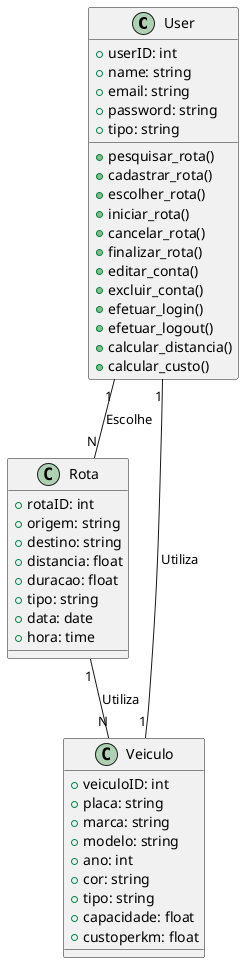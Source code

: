 @startuml

class User {
  +userID: int
  +name: string
  +email: string
  +password: string
  +tipo: string
  +pesquisar_rota()
  +cadastrar_rota()
  +escolher_rota()
  +iniciar_rota()
  +cancelar_rota()
  +finalizar_rota()
  +editar_conta()
  +excluir_conta()
  +efetuar_login()
  +efetuar_logout()
  +calcular_distancia()
  +calcular_custo()
  }

  class Rota {
    +rotaID: int
    +origem: string
    +destino: string
    +distancia: float
    +duracao: float
    +tipo: string
    +data: date
    +hora: time
  }

  class Veiculo {
    +veiculoID: int
    +placa: string
    +marca: string
    +modelo: string
    +ano: int
    +cor: string
    +tipo: string
    +capacidade: float
    +custoperkm: float
  }

  User "1" -- "N" Rota : "Escolhe"
  User "1" -- "1" Veiculo : "Utiliza"
  Rota "1" -- "N" Veiculo : "Utiliza"
  
@enduml